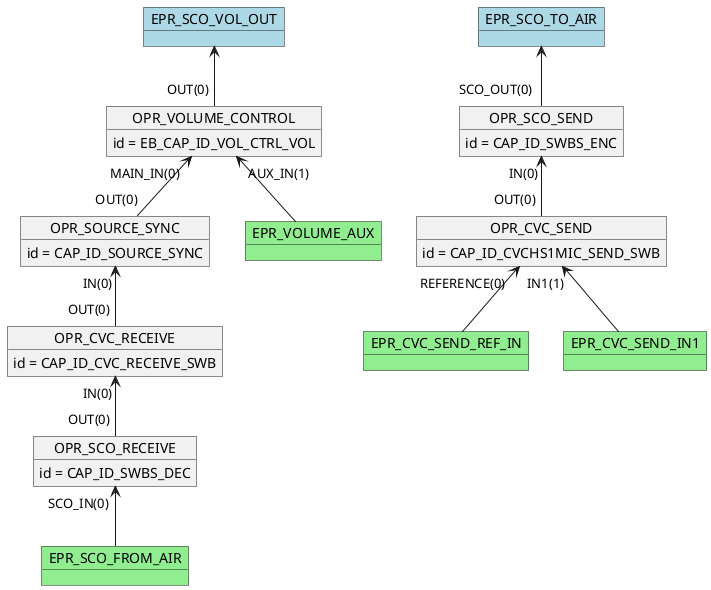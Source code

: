 @startuml

    object OPR_SCO_RECEIVE
    OPR_SCO_RECEIVE : id = CAP_ID_SWBS_DEC
    object OPR_SCO_SEND
    OPR_SCO_SEND : id = CAP_ID_SWBS_ENC
    object OPR_CVC_RECEIVE
    OPR_CVC_RECEIVE : id = CAP_ID_CVC_RECEIVE_SWB
    object OPR_CVC_SEND
    OPR_CVC_SEND : id = CAP_ID_CVCHS1MIC_SEND_SWB
    object OPR_SOURCE_SYNC
    OPR_SOURCE_SYNC : id = CAP_ID_SOURCE_SYNC
    object OPR_VOLUME_CONTROL
    OPR_VOLUME_CONTROL : id = EB_CAP_ID_VOL_CTRL_VOL
    OPR_CVC_RECEIVE "IN(0)"<-- "OUT(0)" OPR_SCO_RECEIVE
    OPR_SOURCE_SYNC "IN(0)"<-- "OUT(0)" OPR_CVC_RECEIVE
    OPR_VOLUME_CONTROL "MAIN_IN(0)"<-- "OUT(0)" OPR_SOURCE_SYNC
    OPR_SCO_SEND "IN(0)"<-- "OUT(0)" OPR_CVC_SEND
    object EPR_SCO_FROM_AIR #lightgreen
    OPR_SCO_RECEIVE "SCO_IN(0)" <-- EPR_SCO_FROM_AIR
    object EPR_VOLUME_AUX #lightgreen
    OPR_VOLUME_CONTROL "AUX_IN(1)" <-- EPR_VOLUME_AUX
    object EPR_CVC_SEND_REF_IN #lightgreen
    OPR_CVC_SEND "REFERENCE(0)" <-- EPR_CVC_SEND_REF_IN
    object EPR_CVC_SEND_IN1 #lightgreen
    OPR_CVC_SEND "IN1(1)" <-- EPR_CVC_SEND_IN1
    object EPR_SCO_TO_AIR #lightblue
    EPR_SCO_TO_AIR <-- "SCO_OUT(0)" OPR_SCO_SEND
    object EPR_SCO_VOL_OUT #lightblue
    EPR_SCO_VOL_OUT <-- "OUT(0)" OPR_VOLUME_CONTROL
@enduml
